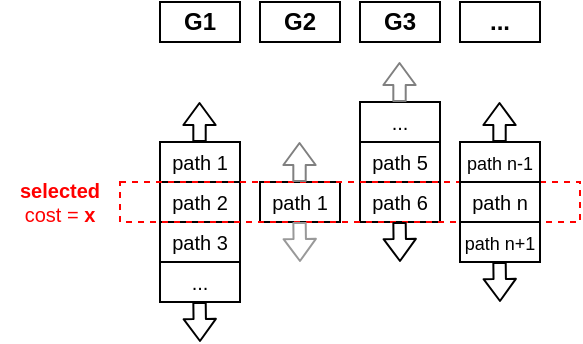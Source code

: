 <mxfile version="14.4.8" type="device"><diagram id="eBtXiT669tZik16U8Q6w" name="Page-1"><mxGraphModel dx="220" dy="370" grid="1" gridSize="10" guides="1" tooltips="1" connect="1" arrows="1" fold="1" page="1" pageScale="1" pageWidth="850" pageHeight="1100" math="1" shadow="0"><root><mxCell id="0"/><mxCell id="1" parent="0"/><mxCell id="fbd8jwkRMkfyyOsrEjm4-1" value="&lt;b&gt;G1&lt;/b&gt;" style="text;html=1;fillColor=none;align=center;verticalAlign=middle;whiteSpace=wrap;rounded=0;strokeColor=#000000;" vertex="1" parent="1"><mxGeometry x="120" y="220" width="40" height="20" as="geometry"/></mxCell><mxCell id="fbd8jwkRMkfyyOsrEjm4-8" value="&lt;b&gt;G2&lt;/b&gt;" style="text;html=1;fillColor=none;align=center;verticalAlign=middle;whiteSpace=wrap;rounded=0;strokeColor=#000000;" vertex="1" parent="1"><mxGeometry x="170" y="220" width="40" height="20" as="geometry"/></mxCell><mxCell id="fbd8jwkRMkfyyOsrEjm4-11" value="path 2" style="text;html=1;fillColor=none;align=center;verticalAlign=middle;whiteSpace=wrap;rounded=0;strokeColor=#000000;fontSize=10;" vertex="1" parent="1"><mxGeometry x="120" y="310" width="40" height="20" as="geometry"/></mxCell><mxCell id="fbd8jwkRMkfyyOsrEjm4-12" value="path 3" style="text;html=1;fillColor=none;align=center;verticalAlign=middle;whiteSpace=wrap;rounded=0;strokeColor=#000000;fontSize=10;" vertex="1" parent="1"><mxGeometry x="120" y="330" width="40" height="20" as="geometry"/></mxCell><mxCell id="fbd8jwkRMkfyyOsrEjm4-13" value="..." style="text;html=1;fillColor=none;align=center;verticalAlign=middle;whiteSpace=wrap;rounded=0;strokeColor=#000000;fontSize=10;" vertex="1" parent="1"><mxGeometry x="120" y="350" width="40" height="20" as="geometry"/></mxCell><mxCell id="fbd8jwkRMkfyyOsrEjm4-17" value="path 1" style="text;html=1;fillColor=none;align=center;verticalAlign=middle;whiteSpace=wrap;rounded=0;strokeColor=#000000;fontSize=10;" vertex="1" parent="1"><mxGeometry x="120" y="290" width="40" height="20" as="geometry"/></mxCell><mxCell id="fbd8jwkRMkfyyOsrEjm4-30" value="path 1" style="text;html=1;fillColor=none;align=center;verticalAlign=middle;whiteSpace=wrap;rounded=0;strokeColor=#000000;fontSize=10;" vertex="1" parent="1"><mxGeometry x="170" y="310" width="40" height="20" as="geometry"/></mxCell><mxCell id="fbd8jwkRMkfyyOsrEjm4-33" value="..." style="text;html=1;fillColor=none;align=center;verticalAlign=middle;whiteSpace=wrap;rounded=0;strokeColor=#000000;fontSize=10;" vertex="1" parent="1"><mxGeometry x="220" y="270" width="40" height="20" as="geometry"/></mxCell><mxCell id="fbd8jwkRMkfyyOsrEjm4-34" value="path 5" style="text;html=1;fillColor=none;align=center;verticalAlign=middle;whiteSpace=wrap;rounded=0;strokeColor=#000000;fontSize=10;" vertex="1" parent="1"><mxGeometry x="220" y="290" width="40" height="20" as="geometry"/></mxCell><mxCell id="fbd8jwkRMkfyyOsrEjm4-35" value="path 6" style="text;html=1;fillColor=none;align=center;verticalAlign=middle;whiteSpace=wrap;rounded=0;strokeColor=#000000;fontSize=10;" vertex="1" parent="1"><mxGeometry x="220" y="310" width="40" height="20" as="geometry"/></mxCell><mxCell id="fbd8jwkRMkfyyOsrEjm4-6" value="" style="rounded=0;whiteSpace=wrap;html=1;fillColor=none;strokeColor=#FF0000;dashed=1;" vertex="1" parent="1"><mxGeometry x="100" y="310" width="230" height="20" as="geometry"/></mxCell><mxCell id="fbd8jwkRMkfyyOsrEjm4-47" value="&lt;div&gt;&lt;font color=&quot;#FF0000&quot;&gt;&lt;b&gt;selected&lt;/b&gt;&lt;/font&gt;&lt;/div&gt;&lt;div&gt;&lt;font color=&quot;#FF0000&quot;&gt;cost =&lt;b&gt; x&lt;br&gt;&lt;/b&gt;&lt;/font&gt;&lt;/div&gt;" style="text;html=1;strokeColor=none;fillColor=none;align=center;verticalAlign=middle;whiteSpace=wrap;rounded=0;dashed=1;fontSize=10;" vertex="1" parent="1"><mxGeometry x="40" y="310" width="60" height="20" as="geometry"/></mxCell><mxCell id="fbd8jwkRMkfyyOsrEjm4-48" value="&lt;b&gt;...&lt;/b&gt;" style="text;html=1;fillColor=none;align=center;verticalAlign=middle;whiteSpace=wrap;rounded=0;strokeColor=#000000;" vertex="1" parent="1"><mxGeometry x="270" y="220" width="40" height="20" as="geometry"/></mxCell><mxCell id="fbd8jwkRMkfyyOsrEjm4-49" value="path n" style="text;html=1;fillColor=none;align=center;verticalAlign=middle;whiteSpace=wrap;rounded=0;strokeColor=#000000;fontSize=10;" vertex="1" parent="1"><mxGeometry x="270" y="310" width="40" height="20" as="geometry"/></mxCell><mxCell id="fbd8jwkRMkfyyOsrEjm4-50" value="&lt;font style=&quot;font-size: 9px&quot;&gt;&lt;font style=&quot;font-size: 9px&quot;&gt;path n+1&lt;/font&gt;&lt;br&gt;&lt;/font&gt;" style="text;html=1;fillColor=none;align=center;verticalAlign=middle;whiteSpace=wrap;rounded=0;strokeColor=#000000;fontSize=10;" vertex="1" parent="1"><mxGeometry x="270" y="330" width="40" height="20" as="geometry"/></mxCell><mxCell id="fbd8jwkRMkfyyOsrEjm4-54" value="&lt;font style=&quot;font-size: 9px&quot;&gt;path n-1&lt;br&gt;&lt;/font&gt;" style="text;html=1;fillColor=none;align=center;verticalAlign=middle;whiteSpace=wrap;rounded=0;strokeColor=#000000;fontSize=10;" vertex="1" parent="1"><mxGeometry x="270" y="290" width="40" height="20" as="geometry"/></mxCell><mxCell id="fbd8jwkRMkfyyOsrEjm4-56" value="" style="shape=flexArrow;endArrow=classic;html=1;fontSize=10;width=6.19;endSize=3.333;endWidth=8.957;" edge="1" parent="1"><mxGeometry width="50" height="50" relative="1" as="geometry"><mxPoint x="139.76" y="290" as="sourcePoint"/><mxPoint x="139.76" y="270" as="targetPoint"/></mxGeometry></mxCell><mxCell id="fbd8jwkRMkfyyOsrEjm4-57" value="" style="shape=flexArrow;endArrow=classic;html=1;fontSize=10;width=6.19;endSize=3.333;endWidth=8.957;" edge="1" parent="1"><mxGeometry width="50" height="50" relative="1" as="geometry"><mxPoint x="139.76" y="370" as="sourcePoint"/><mxPoint x="140" y="390" as="targetPoint"/></mxGeometry></mxCell><mxCell id="fbd8jwkRMkfyyOsrEjm4-59" value="" style="shape=flexArrow;endArrow=classic;html=1;fontSize=10;width=6.19;endSize=3.333;endWidth=8.957;strokeColor=#808080;" edge="1" parent="1"><mxGeometry width="50" height="50" relative="1" as="geometry"><mxPoint x="189.76" y="310" as="sourcePoint"/><mxPoint x="189.76" y="290" as="targetPoint"/></mxGeometry></mxCell><mxCell id="fbd8jwkRMkfyyOsrEjm4-61" value="" style="shape=flexArrow;endArrow=classic;html=1;fontSize=10;width=6.19;endSize=3.333;endWidth=8.957;" edge="1" parent="1"><mxGeometry width="50" height="50" relative="1" as="geometry"><mxPoint x="289.76" y="290" as="sourcePoint"/><mxPoint x="289.76" y="270" as="targetPoint"/></mxGeometry></mxCell><mxCell id="fbd8jwkRMkfyyOsrEjm4-62" value="" style="shape=flexArrow;endArrow=classic;html=1;fontSize=10;width=6.19;endSize=3.333;endWidth=8.957;strokeColor=#999999;" edge="1" parent="1"><mxGeometry width="50" height="50" relative="1" as="geometry"><mxPoint x="189.76" y="330" as="sourcePoint"/><mxPoint x="190" y="350" as="targetPoint"/></mxGeometry></mxCell><mxCell id="fbd8jwkRMkfyyOsrEjm4-63" value="" style="shape=flexArrow;endArrow=classic;html=1;fontSize=10;width=6.19;endSize=3.333;endWidth=8.957;" edge="1" parent="1"><mxGeometry width="50" height="50" relative="1" as="geometry"><mxPoint x="239.76" y="330" as="sourcePoint"/><mxPoint x="240" y="350" as="targetPoint"/></mxGeometry></mxCell><mxCell id="fbd8jwkRMkfyyOsrEjm4-64" value="" style="shape=flexArrow;endArrow=classic;html=1;fontSize=10;width=6.19;endSize=3.333;endWidth=8.957;" edge="1" parent="1"><mxGeometry width="50" height="50" relative="1" as="geometry"><mxPoint x="289.76" y="350" as="sourcePoint"/><mxPoint x="290" y="370" as="targetPoint"/></mxGeometry></mxCell><mxCell id="fbd8jwkRMkfyyOsrEjm4-65" value="&lt;b&gt;G3&lt;/b&gt;" style="text;html=1;fillColor=none;align=center;verticalAlign=middle;whiteSpace=wrap;rounded=0;strokeColor=#000000;" vertex="1" parent="1"><mxGeometry x="220" y="220" width="40" height="20" as="geometry"/></mxCell><mxCell id="fbd8jwkRMkfyyOsrEjm4-66" value="" style="shape=flexArrow;endArrow=classic;html=1;fontSize=10;width=6.19;endSize=3.333;endWidth=8.957;strokeColor=#808080;" edge="1" parent="1"><mxGeometry width="50" height="50" relative="1" as="geometry"><mxPoint x="239.76" y="270" as="sourcePoint"/><mxPoint x="239.76" y="250" as="targetPoint"/></mxGeometry></mxCell></root></mxGraphModel></diagram></mxfile>